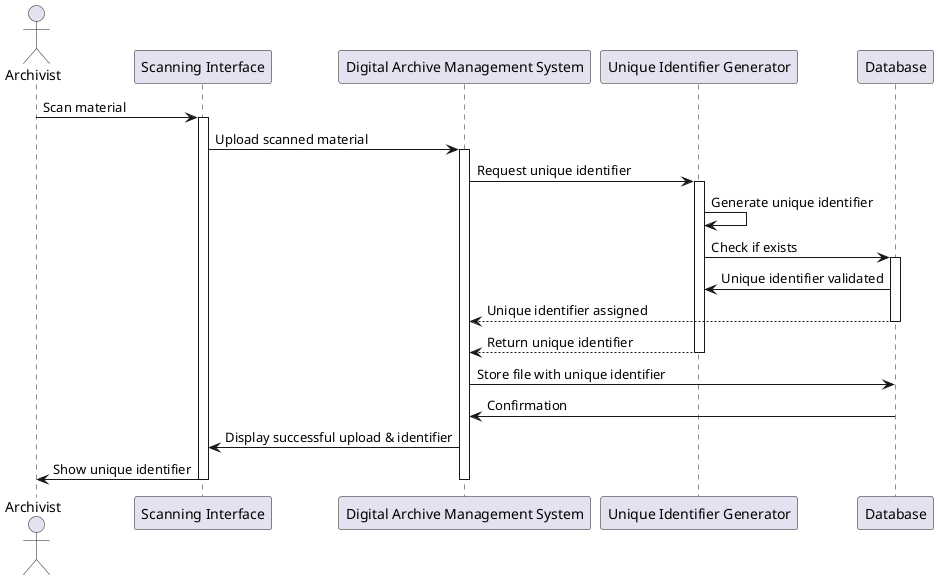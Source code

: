 @startuml
actor Archivist
participant "Scanning Interface" as SI
participant "Digital Archive Management System" as DAMS
participant "Unique Identifier Generator" as UIG
participant "Database" as DB

Archivist -> SI: Scan material
activate SI

SI -> DAMS: Upload scanned material
activate DAMS

DAMS -> UIG: Request unique identifier
activate UIG

UIG -> UIG: Generate unique identifier
UIG -> DB: Check if exists
activate DB

DB -> UIG: Unique identifier validated
DB --> DAMS: Unique identifier assigned
deactivate DB

UIG --> DAMS: Return unique identifier
deactivate UIG

DAMS -> DB: Store file with unique identifier
DB -> DAMS: Confirmation
DAMS -> SI: Display successful upload & identifier
SI -> Archivist: Show unique identifier
deactivate DAMS
deactivate SI

@enduml